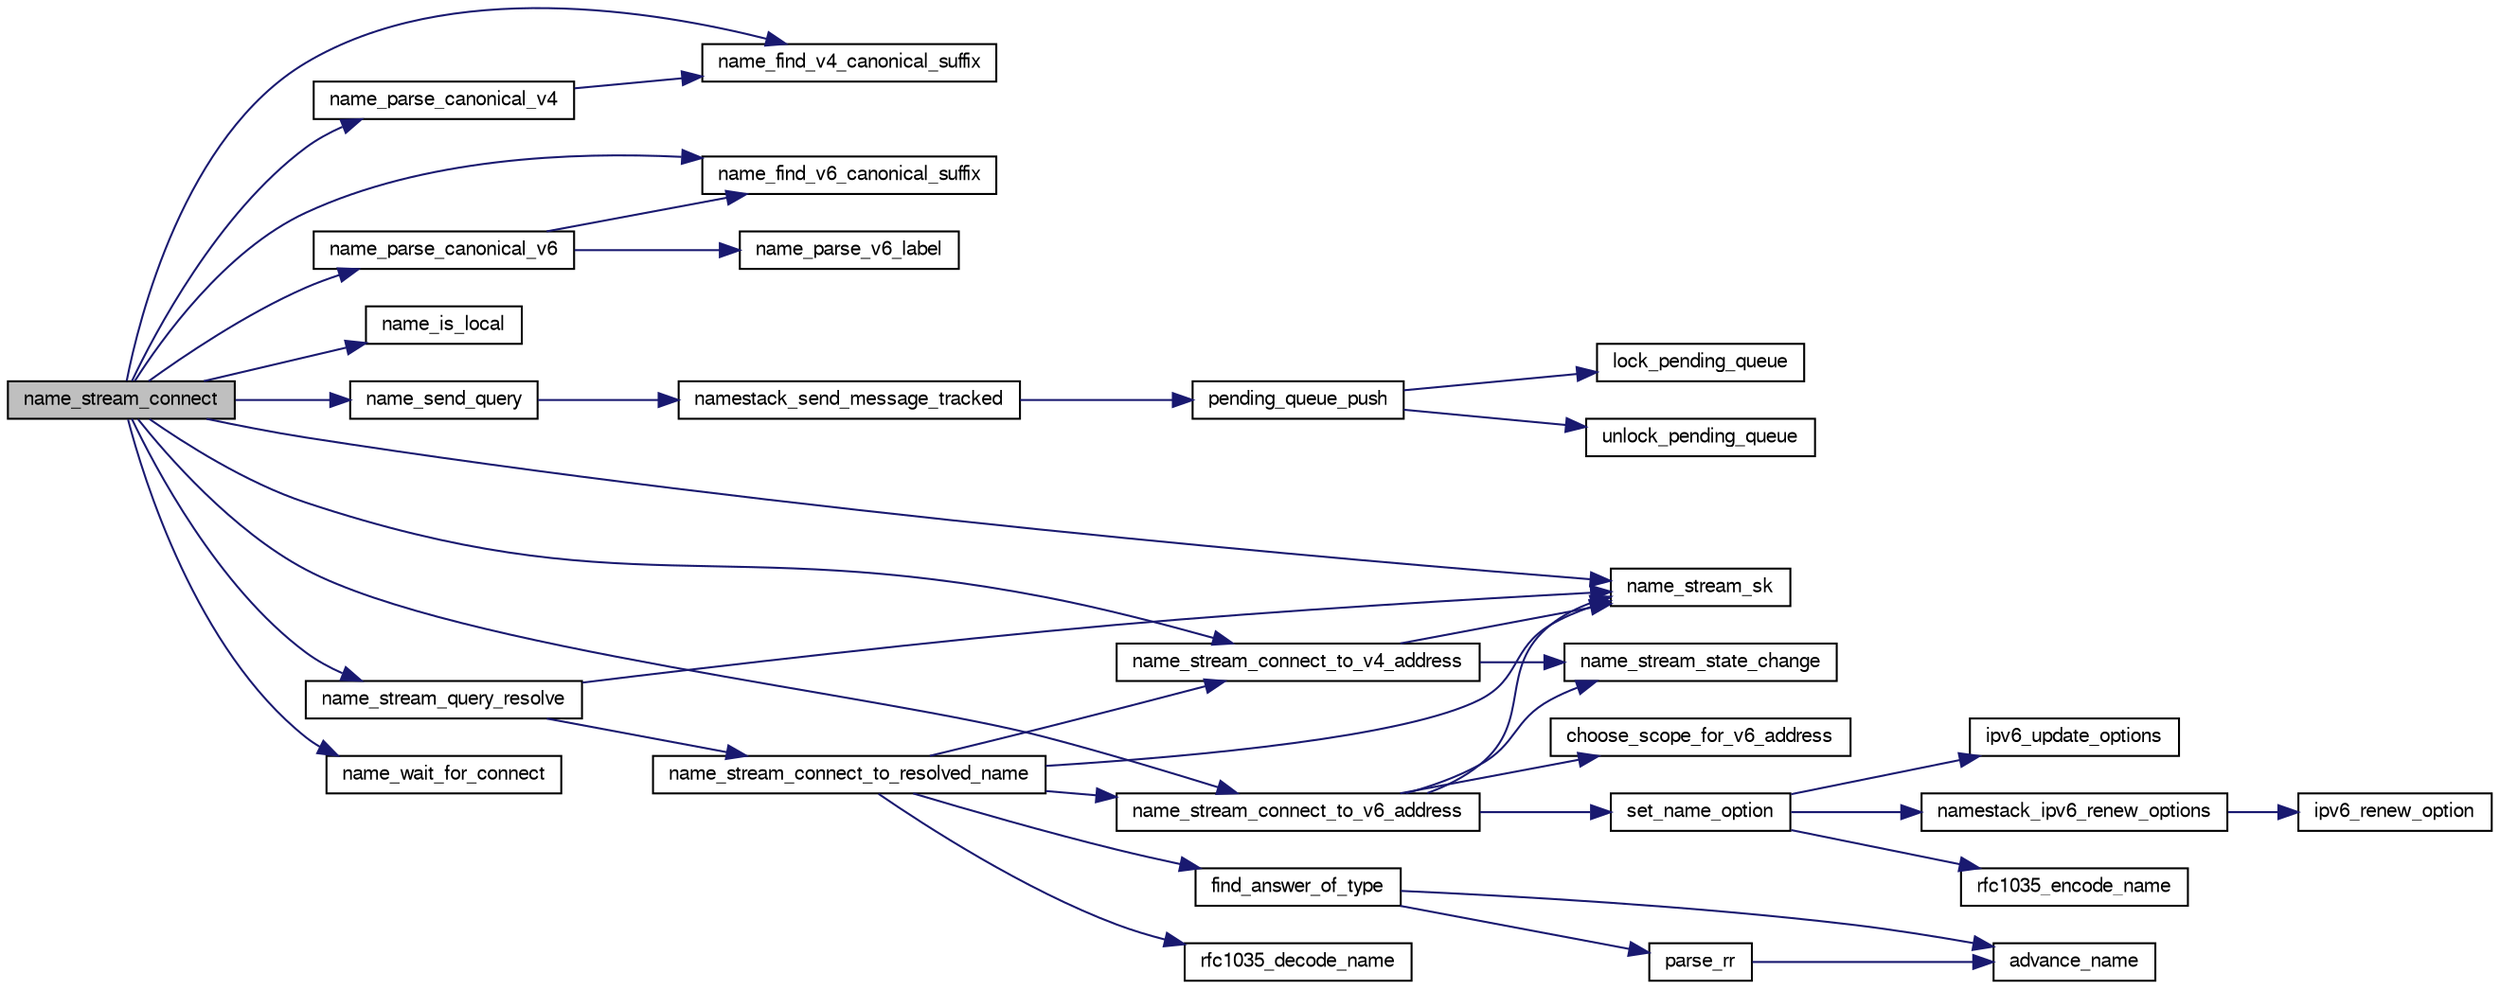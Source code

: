 digraph G
{
  edge [fontname="FreeSans",fontsize="10",labelfontname="FreeSans",labelfontsize="10"];
  node [fontname="FreeSans",fontsize="10",shape=record];
  rankdir=LR;
  Node1 [label="name_stream_connect",height=0.2,width=0.4,color="black", fillcolor="grey75", style="filled" fontcolor="black"];
  Node1 -> Node2 [color="midnightblue",fontsize="10",style="solid",fontname="FreeSans"];
  Node2 [label="name_find_v4_canonical_suffix",height=0.2,width=0.4,color="black", fillcolor="white", style="filled",URL="$af__name_8c.html#ae9d30538439c0da5b53cfdf6a87d0065"];
  Node1 -> Node3 [color="midnightblue",fontsize="10",style="solid",fontname="FreeSans"];
  Node3 [label="name_find_v6_canonical_suffix",height=0.2,width=0.4,color="black", fillcolor="white", style="filled",URL="$af__name_8c.html#a816a98f8cf2b06df30fe991ec8bfcffe"];
  Node1 -> Node4 [color="midnightblue",fontsize="10",style="solid",fontname="FreeSans"];
  Node4 [label="name_is_local",height=0.2,width=0.4,color="black", fillcolor="white", style="filled",URL="$af__name_8c.html#a5768da3ffa0275fa10335132581d896a"];
  Node1 -> Node5 [color="midnightblue",fontsize="10",style="solid",fontname="FreeSans"];
  Node5 [label="name_parse_canonical_v4",height=0.2,width=0.4,color="black", fillcolor="white", style="filled",URL="$af__name_8c.html#a5eb921099d79c0b32e69ff006853442a"];
  Node5 -> Node2 [color="midnightblue",fontsize="10",style="solid",fontname="FreeSans"];
  Node1 -> Node6 [color="midnightblue",fontsize="10",style="solid",fontname="FreeSans"];
  Node6 [label="name_parse_canonical_v6",height=0.2,width=0.4,color="black", fillcolor="white", style="filled",URL="$af__name_8c.html#ae8cf85dd3c12a1daa4e1ce16b2ee06d9"];
  Node6 -> Node3 [color="midnightblue",fontsize="10",style="solid",fontname="FreeSans"];
  Node6 -> Node7 [color="midnightblue",fontsize="10",style="solid",fontname="FreeSans"];
  Node7 [label="name_parse_v6_label",height=0.2,width=0.4,color="black", fillcolor="white", style="filled",URL="$af__name_8c.html#a9373ee66c3cbdcba17df3fe1c0ebd5b6"];
  Node1 -> Node8 [color="midnightblue",fontsize="10",style="solid",fontname="FreeSans"];
  Node8 [label="name_send_query",height=0.2,width=0.4,color="black", fillcolor="white", style="filled",URL="$main_8c.html#af9ebf7c5c4b9e21647f9fad73789d1c4"];
  Node8 -> Node9 [color="midnightblue",fontsize="10",style="solid",fontname="FreeSans"];
  Node9 [label="namestack_send_message_tracked",height=0.2,width=0.4,color="black", fillcolor="white", style="filled",URL="$main_8c.html#aeb93f5ca5ca3fac7e71bdb3d0e5ba2d7"];
  Node9 -> Node10 [color="midnightblue",fontsize="10",style="solid",fontname="FreeSans"];
  Node10 [label="pending_queue_push",height=0.2,width=0.4,color="black", fillcolor="white", style="filled",URL="$main_8c.html#adabcf9d49221610d8e0bca7b03e58548"];
  Node10 -> Node11 [color="midnightblue",fontsize="10",style="solid",fontname="FreeSans"];
  Node11 [label="lock_pending_queue",height=0.2,width=0.4,color="black", fillcolor="white", style="filled",URL="$main_8c.html#a01273c71c63c8f997c8770ee2d233565"];
  Node10 -> Node12 [color="midnightblue",fontsize="10",style="solid",fontname="FreeSans"];
  Node12 [label="unlock_pending_queue",height=0.2,width=0.4,color="black", fillcolor="white", style="filled",URL="$main_8c.html#a9642d34f5a8fcbcd35319c7b4a3cd284"];
  Node1 -> Node13 [color="midnightblue",fontsize="10",style="solid",fontname="FreeSans"];
  Node13 [label="name_stream_connect_to_v4_address",height=0.2,width=0.4,color="black", fillcolor="white", style="filled",URL="$af__name_8c.html#ab7ad141173fdb0bbb0e319a69a96d3d1"];
  Node13 -> Node14 [color="midnightblue",fontsize="10",style="solid",fontname="FreeSans"];
  Node14 [label="name_stream_sk",height=0.2,width=0.4,color="black", fillcolor="white", style="filled",URL="$namestack__priv_8h.html#a5e5b37b81978789054ddc587e3af21e6"];
  Node13 -> Node15 [color="midnightblue",fontsize="10",style="solid",fontname="FreeSans"];
  Node15 [label="name_stream_state_change",height=0.2,width=0.4,color="black", fillcolor="white", style="filled",URL="$af__name_8c.html#abb1d86c18940b6e3b02bbbeb4f1eb662"];
  Node1 -> Node16 [color="midnightblue",fontsize="10",style="solid",fontname="FreeSans"];
  Node16 [label="name_stream_connect_to_v6_address",height=0.2,width=0.4,color="black", fillcolor="white", style="filled",URL="$af__name_8c.html#aa226ff0e8cb10ce4e4d700b96d0b50b7"];
  Node16 -> Node17 [color="midnightblue",fontsize="10",style="solid",fontname="FreeSans"];
  Node17 [label="choose_scope_for_v6_address",height=0.2,width=0.4,color="black", fillcolor="white", style="filled",URL="$address_8c.html#a747de89e52fd69f30633dadae20e2c45"];
  Node16 -> Node14 [color="midnightblue",fontsize="10",style="solid",fontname="FreeSans"];
  Node16 -> Node15 [color="midnightblue",fontsize="10",style="solid",fontname="FreeSans"];
  Node16 -> Node18 [color="midnightblue",fontsize="10",style="solid",fontname="FreeSans"];
  Node18 [label="set_name_option",height=0.2,width=0.4,color="black", fillcolor="white", style="filled",URL="$af__name_8c.html#ae8e372e7f41189cca5149d620716334f"];
  Node18 -> Node19 [color="midnightblue",fontsize="10",style="solid",fontname="FreeSans"];
  Node19 [label="ipv6_update_options",height=0.2,width=0.4,color="black", fillcolor="white", style="filled",URL="$af__name_8c.html#a92dcdbf16767c4bf91dea33ec0b26bab"];
  Node18 -> Node20 [color="midnightblue",fontsize="10",style="solid",fontname="FreeSans"];
  Node20 [label="namestack_ipv6_renew_options",height=0.2,width=0.4,color="black", fillcolor="white", style="filled",URL="$af__name_8c.html#a7b0682716a3329de6d42caba391f374d"];
  Node20 -> Node21 [color="midnightblue",fontsize="10",style="solid",fontname="FreeSans"];
  Node21 [label="ipv6_renew_option",height=0.2,width=0.4,color="black", fillcolor="white", style="filled",URL="$af__name_8c.html#a51a93e25a456b14fc961232360eea4c9"];
  Node18 -> Node22 [color="midnightblue",fontsize="10",style="solid",fontname="FreeSans"];
  Node22 [label="rfc1035_encode_name",height=0.2,width=0.4,color="black", fillcolor="white", style="filled",URL="$af__name_8c.html#a91562471c07791fae97674a650dc13dd"];
  Node1 -> Node23 [color="midnightblue",fontsize="10",style="solid",fontname="FreeSans"];
  Node23 [label="name_stream_query_resolve",height=0.2,width=0.4,color="black", fillcolor="white", style="filled",URL="$af__name_8c.html#a78360fdbbdbb75194fedc8378992cee8"];
  Node23 -> Node24 [color="midnightblue",fontsize="10",style="solid",fontname="FreeSans"];
  Node24 [label="name_stream_connect_to_resolved_name",height=0.2,width=0.4,color="black", fillcolor="white", style="filled",URL="$af__name_8c.html#afff5c5578fe9835676f40108dd189e1d"];
  Node24 -> Node25 [color="midnightblue",fontsize="10",style="solid",fontname="FreeSans"];
  Node25 [label="find_answer_of_type",height=0.2,width=0.4,color="black", fillcolor="white", style="filled",URL="$dns_8c.html#a593122bc343447440beb7ec60bd9f7b3"];
  Node25 -> Node26 [color="midnightblue",fontsize="10",style="solid",fontname="FreeSans"];
  Node26 [label="advance_name",height=0.2,width=0.4,color="black", fillcolor="white", style="filled",URL="$dns_8c.html#ae4bfc05150ebb58e07281be1996f04ff"];
  Node25 -> Node27 [color="midnightblue",fontsize="10",style="solid",fontname="FreeSans"];
  Node27 [label="parse_rr",height=0.2,width=0.4,color="black", fillcolor="white", style="filled",URL="$dns_8c.html#a73e7d221ee0d7a7b3911d47dff001c42"];
  Node27 -> Node26 [color="midnightblue",fontsize="10",style="solid",fontname="FreeSans"];
  Node24 -> Node13 [color="midnightblue",fontsize="10",style="solid",fontname="FreeSans"];
  Node24 -> Node16 [color="midnightblue",fontsize="10",style="solid",fontname="FreeSans"];
  Node24 -> Node14 [color="midnightblue",fontsize="10",style="solid",fontname="FreeSans"];
  Node24 -> Node28 [color="midnightblue",fontsize="10",style="solid",fontname="FreeSans"];
  Node28 [label="rfc1035_decode_name",height=0.2,width=0.4,color="black", fillcolor="white", style="filled",URL="$af__name_8c.html#ac074fda8f283c687545be2e53de79e49"];
  Node23 -> Node14 [color="midnightblue",fontsize="10",style="solid",fontname="FreeSans"];
  Node1 -> Node14 [color="midnightblue",fontsize="10",style="solid",fontname="FreeSans"];
  Node1 -> Node29 [color="midnightblue",fontsize="10",style="solid",fontname="FreeSans"];
  Node29 [label="name_wait_for_connect",height=0.2,width=0.4,color="black", fillcolor="white", style="filled",URL="$af__name_8c.html#a6e4904435cdc354faa139c1e8d114ec2"];
}
